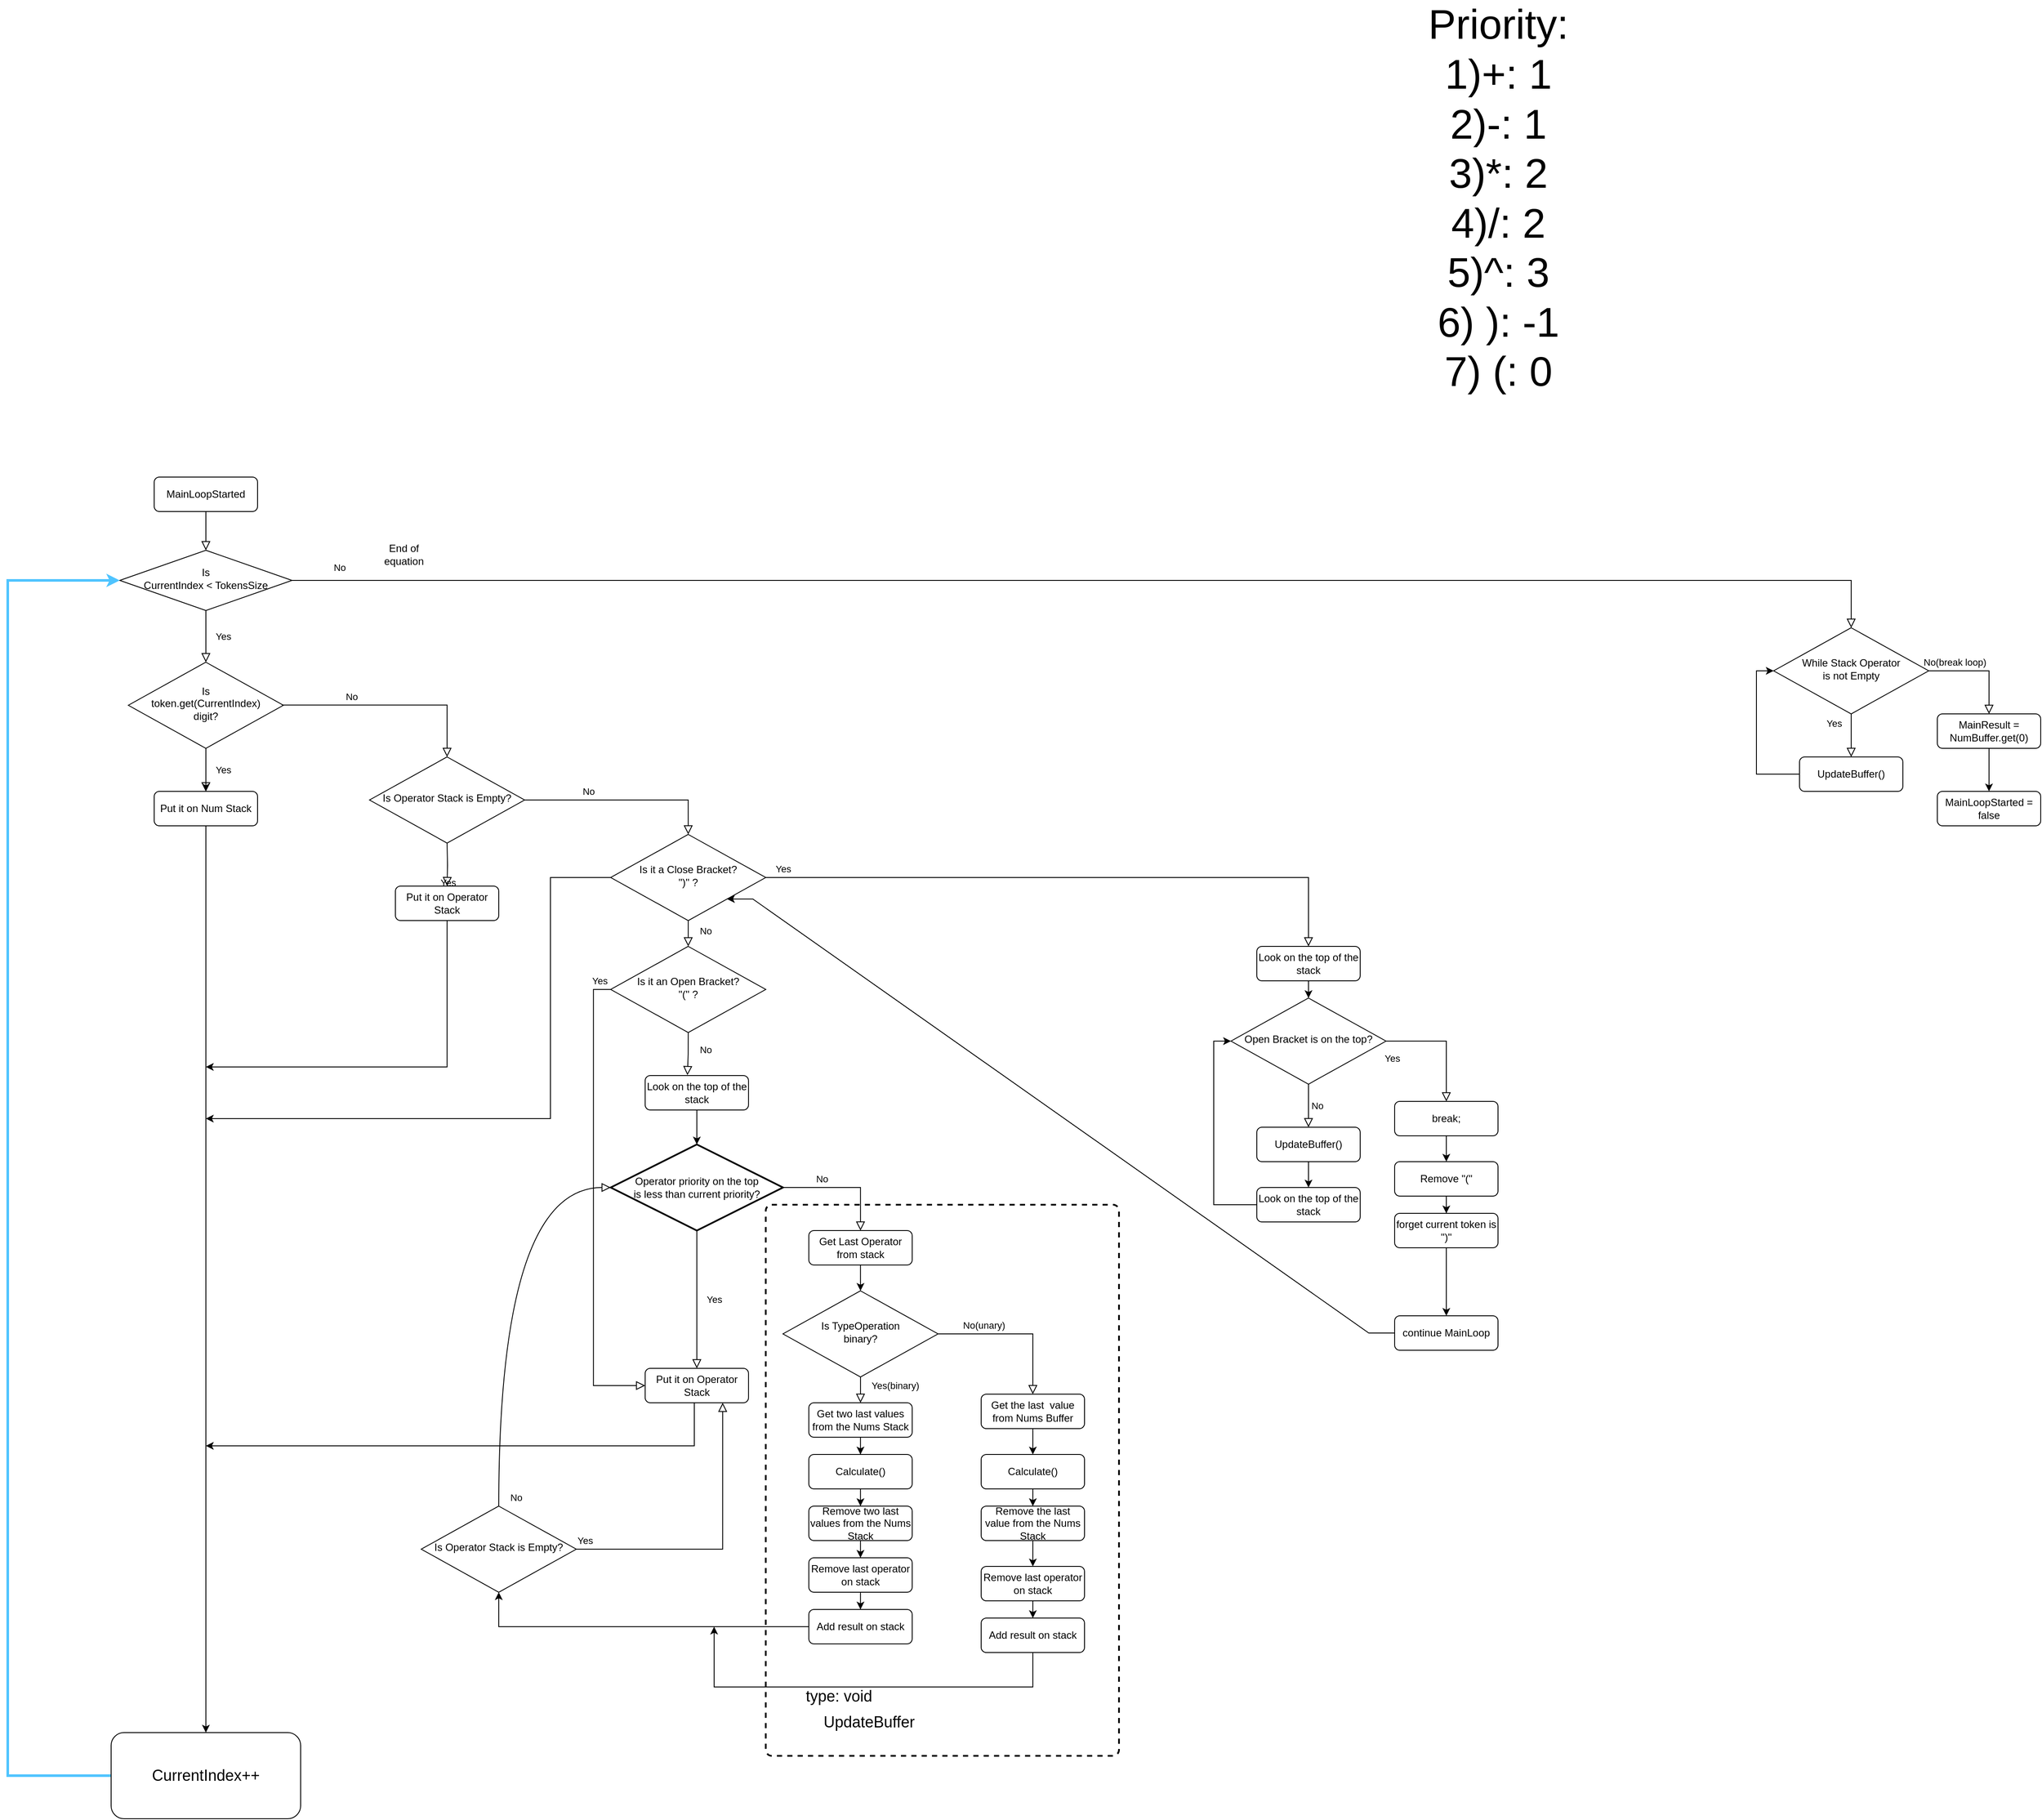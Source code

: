 <mxfile version="19.0.3" type="device"><diagram id="C5RBs43oDa-KdzZeNtuy" name="Page-1"><mxGraphModel dx="2966" dy="3023" grid="1" gridSize="10" guides="1" tooltips="1" connect="1" arrows="1" fold="1" page="1" pageScale="1" pageWidth="827" pageHeight="1169" math="0" shadow="0"><root><mxCell id="WIyWlLk6GJQsqaUBKTNV-0"/><mxCell id="WIyWlLk6GJQsqaUBKTNV-1" parent="WIyWlLk6GJQsqaUBKTNV-0"/><mxCell id="gRqXXq_E4HL1e1uZxX0J-75" value="" style="rounded=1;whiteSpace=wrap;html=1;absoluteArcSize=1;arcSize=14;strokeWidth=2;dashed=1;fontSize=18;fillColor=none;" parent="WIyWlLk6GJQsqaUBKTNV-1" vertex="1"><mxGeometry x="969.94" y="1040" width="410.06" height="640" as="geometry"/></mxCell><mxCell id="WIyWlLk6GJQsqaUBKTNV-2" value="" style="rounded=0;html=1;jettySize=auto;orthogonalLoop=1;fontSize=11;endArrow=block;endFill=0;endSize=8;strokeWidth=1;shadow=0;labelBackgroundColor=none;edgeStyle=orthogonalEdgeStyle;exitX=0.5;exitY=1;exitDx=0;exitDy=0;" parent="WIyWlLk6GJQsqaUBKTNV-1" source="WIyWlLk6GJQsqaUBKTNV-3" target="WIyWlLk6GJQsqaUBKTNV-6" edge="1"><mxGeometry relative="1" as="geometry"/></mxCell><mxCell id="WIyWlLk6GJQsqaUBKTNV-3" value="MainLoopStarted" style="rounded=1;whiteSpace=wrap;html=1;fontSize=12;glass=0;strokeWidth=1;shadow=0;" parent="WIyWlLk6GJQsqaUBKTNV-1" vertex="1"><mxGeometry x="260" y="195" width="120" height="40" as="geometry"/></mxCell><mxCell id="WIyWlLk6GJQsqaUBKTNV-4" value="Yes" style="rounded=0;html=1;jettySize=auto;orthogonalLoop=1;fontSize=11;endArrow=block;endFill=0;endSize=8;strokeWidth=1;shadow=0;labelBackgroundColor=none;edgeStyle=orthogonalEdgeStyle;exitX=0.5;exitY=1;exitDx=0;exitDy=0;" parent="WIyWlLk6GJQsqaUBKTNV-1" source="WIyWlLk6GJQsqaUBKTNV-6" target="WIyWlLk6GJQsqaUBKTNV-10" edge="1"><mxGeometry y="20" relative="1" as="geometry"><mxPoint as="offset"/></mxGeometry></mxCell><mxCell id="WIyWlLk6GJQsqaUBKTNV-6" value="Is&lt;br&gt;&amp;nbsp;CurrentIndex &amp;lt; TokensSize&amp;nbsp;" style="rhombus;whiteSpace=wrap;html=1;shadow=0;fontFamily=Helvetica;fontSize=12;align=center;strokeWidth=1;spacing=6;spacingTop=-4;" parent="WIyWlLk6GJQsqaUBKTNV-1" vertex="1"><mxGeometry x="220" y="280" width="200" height="70" as="geometry"/></mxCell><mxCell id="gRqXXq_E4HL1e1uZxX0J-11" value="" style="edgeStyle=orthogonalEdgeStyle;rounded=0;orthogonalLoop=1;jettySize=auto;html=1;" parent="WIyWlLk6GJQsqaUBKTNV-1" source="WIyWlLk6GJQsqaUBKTNV-10" target="gRqXXq_E4HL1e1uZxX0J-1" edge="1"><mxGeometry relative="1" as="geometry"/></mxCell><mxCell id="WIyWlLk6GJQsqaUBKTNV-10" value="Is&lt;br&gt;token.get(CurrentIndex)&lt;br&gt;digit?" style="rhombus;whiteSpace=wrap;html=1;shadow=0;fontFamily=Helvetica;fontSize=12;align=center;strokeWidth=1;spacing=6;spacingTop=-4;" parent="WIyWlLk6GJQsqaUBKTNV-1" vertex="1"><mxGeometry x="230" y="410" width="180" height="100" as="geometry"/></mxCell><mxCell id="gRqXXq_E4HL1e1uZxX0J-20" style="edgeStyle=orthogonalEdgeStyle;rounded=0;orthogonalLoop=1;jettySize=auto;html=1;entryX=0.5;entryY=0;entryDx=0;entryDy=0;fontSize=18;" parent="WIyWlLk6GJQsqaUBKTNV-1" source="gRqXXq_E4HL1e1uZxX0J-1" target="gRqXXq_E4HL1e1uZxX0J-19" edge="1"><mxGeometry relative="1" as="geometry"/></mxCell><mxCell id="gRqXXq_E4HL1e1uZxX0J-1" value="Put it on Num Stack" style="rounded=1;whiteSpace=wrap;html=1;fontSize=12;glass=0;strokeWidth=1;shadow=0;" parent="WIyWlLk6GJQsqaUBKTNV-1" vertex="1"><mxGeometry x="260" y="560" width="120" height="40" as="geometry"/></mxCell><mxCell id="gRqXXq_E4HL1e1uZxX0J-4" value="Yes" style="rounded=0;html=1;jettySize=auto;orthogonalLoop=1;fontSize=11;endArrow=block;endFill=0;endSize=8;strokeWidth=1;shadow=0;labelBackgroundColor=none;edgeStyle=orthogonalEdgeStyle;entryX=0.5;entryY=0;entryDx=0;entryDy=0;exitX=0.5;exitY=1;exitDx=0;exitDy=0;" parent="WIyWlLk6GJQsqaUBKTNV-1" source="WIyWlLk6GJQsqaUBKTNV-10" target="gRqXXq_E4HL1e1uZxX0J-1" edge="1"><mxGeometry y="20" relative="1" as="geometry"><mxPoint as="offset"/><mxPoint x="320" y="510" as="sourcePoint"/><mxPoint x="320" y="570" as="targetPoint"/><Array as="points"/></mxGeometry></mxCell><mxCell id="gRqXXq_E4HL1e1uZxX0J-6" value="No" style="rounded=0;html=1;jettySize=auto;orthogonalLoop=1;fontSize=11;endArrow=block;endFill=0;endSize=8;strokeWidth=1;shadow=0;labelBackgroundColor=none;edgeStyle=orthogonalEdgeStyle;entryX=0.5;entryY=0;entryDx=0;entryDy=0;exitX=0.99;exitY=0.498;exitDx=0;exitDy=0;exitPerimeter=0;" parent="WIyWlLk6GJQsqaUBKTNV-1" source="WIyWlLk6GJQsqaUBKTNV-10" target="gRqXXq_E4HL1e1uZxX0J-7" edge="1"><mxGeometry x="-0.36" y="10" relative="1" as="geometry"><mxPoint as="offset"/><mxPoint x="420" y="460" as="sourcePoint"/><mxPoint x="600" y="510" as="targetPoint"/><Array as="points"><mxPoint x="600" y="460"/></Array></mxGeometry></mxCell><mxCell id="gRqXXq_E4HL1e1uZxX0J-7" value="Is Operator Stack is Empty?" style="rhombus;whiteSpace=wrap;html=1;shadow=0;fontFamily=Helvetica;fontSize=12;align=center;strokeWidth=1;spacing=6;spacingTop=-4;" parent="WIyWlLk6GJQsqaUBKTNV-1" vertex="1"><mxGeometry x="510" y="520" width="180" height="100" as="geometry"/></mxCell><mxCell id="gRqXXq_E4HL1e1uZxX0J-21" style="edgeStyle=orthogonalEdgeStyle;rounded=0;orthogonalLoop=1;jettySize=auto;html=1;fontSize=18;" parent="WIyWlLk6GJQsqaUBKTNV-1" source="gRqXXq_E4HL1e1uZxX0J-8" edge="1"><mxGeometry relative="1" as="geometry"><mxPoint x="320" y="880" as="targetPoint"/><Array as="points"><mxPoint x="600" y="880"/><mxPoint x="320" y="880"/></Array></mxGeometry></mxCell><mxCell id="gRqXXq_E4HL1e1uZxX0J-8" value="Put it on Operator Stack" style="rounded=1;whiteSpace=wrap;html=1;fontSize=12;glass=0;strokeWidth=1;shadow=0;" parent="WIyWlLk6GJQsqaUBKTNV-1" vertex="1"><mxGeometry x="540" y="670" width="120" height="40" as="geometry"/></mxCell><mxCell id="gRqXXq_E4HL1e1uZxX0J-9" value="Yes" style="rounded=0;html=1;jettySize=auto;orthogonalLoop=1;fontSize=11;endArrow=block;endFill=0;endSize=8;strokeWidth=1;shadow=0;labelBackgroundColor=none;edgeStyle=orthogonalEdgeStyle;entryX=0.5;entryY=0;entryDx=0;entryDy=0;" parent="WIyWlLk6GJQsqaUBKTNV-1" target="gRqXXq_E4HL1e1uZxX0J-8" edge="1"><mxGeometry y="20" relative="1" as="geometry"><mxPoint as="offset"/><mxPoint x="600" y="620" as="sourcePoint"/><mxPoint x="600" y="680" as="targetPoint"/><Array as="points"/></mxGeometry></mxCell><mxCell id="gRqXXq_E4HL1e1uZxX0J-10" value="No" style="rounded=0;html=1;jettySize=auto;orthogonalLoop=1;fontSize=11;endArrow=block;endFill=0;endSize=8;strokeWidth=1;shadow=0;labelBackgroundColor=none;edgeStyle=orthogonalEdgeStyle;entryX=0.5;entryY=0;entryDx=0;entryDy=0;" parent="WIyWlLk6GJQsqaUBKTNV-1" source="gRqXXq_E4HL1e1uZxX0J-7" target="gRqXXq_E4HL1e1uZxX0J-47" edge="1"><mxGeometry x="-0.36" y="10" relative="1" as="geometry"><mxPoint as="offset"/><mxPoint x="690" y="570" as="sourcePoint"/><mxPoint x="880" y="610" as="targetPoint"/><Array as="points"><mxPoint x="880" y="570"/></Array></mxGeometry></mxCell><mxCell id="gRqXXq_E4HL1e1uZxX0J-16" value="" style="edgeStyle=orthogonalEdgeStyle;rounded=0;orthogonalLoop=1;jettySize=auto;html=1;" parent="WIyWlLk6GJQsqaUBKTNV-1" source="gRqXXq_E4HL1e1uZxX0J-12" target="gRqXXq_E4HL1e1uZxX0J-13" edge="1"><mxGeometry relative="1" as="geometry"/></mxCell><mxCell id="gRqXXq_E4HL1e1uZxX0J-12" value="Look on the top of the stack" style="rounded=1;whiteSpace=wrap;html=1;fontSize=12;glass=0;strokeWidth=1;shadow=0;" parent="WIyWlLk6GJQsqaUBKTNV-1" vertex="1"><mxGeometry x="829.94" y="890" width="120" height="40" as="geometry"/></mxCell><mxCell id="gRqXXq_E4HL1e1uZxX0J-13" value="Operator priority on the top&lt;br&gt;is less than current priority?" style="strokeWidth=2;html=1;shape=mxgraph.flowchart.decision;whiteSpace=wrap;" parent="WIyWlLk6GJQsqaUBKTNV-1" vertex="1"><mxGeometry x="789.94" y="970" width="200" height="100" as="geometry"/></mxCell><mxCell id="gRqXXq_E4HL1e1uZxX0J-17" value="Yes" style="rounded=0;html=1;jettySize=auto;orthogonalLoop=1;fontSize=11;endArrow=block;endFill=0;endSize=8;strokeWidth=1;shadow=0;labelBackgroundColor=none;edgeStyle=orthogonalEdgeStyle;entryX=0.5;entryY=0;entryDx=0;entryDy=0;exitX=0.5;exitY=1;exitDx=0;exitDy=0;exitPerimeter=0;" parent="WIyWlLk6GJQsqaUBKTNV-1" source="gRqXXq_E4HL1e1uZxX0J-13" target="gRqXXq_E4HL1e1uZxX0J-18" edge="1"><mxGeometry y="20" relative="1" as="geometry"><mxPoint as="offset"/><mxPoint x="889.75" y="980" as="sourcePoint"/><mxPoint x="889.75" y="1030" as="targetPoint"/><Array as="points"/></mxGeometry></mxCell><mxCell id="gRqXXq_E4HL1e1uZxX0J-22" style="edgeStyle=orthogonalEdgeStyle;rounded=0;orthogonalLoop=1;jettySize=auto;html=1;fontSize=18;" parent="WIyWlLk6GJQsqaUBKTNV-1" source="gRqXXq_E4HL1e1uZxX0J-18" edge="1"><mxGeometry relative="1" as="geometry"><mxPoint x="320" y="1320" as="targetPoint"/><Array as="points"><mxPoint x="887" y="1320"/><mxPoint x="320" y="1320"/></Array></mxGeometry></mxCell><mxCell id="gRqXXq_E4HL1e1uZxX0J-18" value="Put it on Operator Stack" style="rounded=1;whiteSpace=wrap;html=1;fontSize=12;glass=0;strokeWidth=1;shadow=0;" parent="WIyWlLk6GJQsqaUBKTNV-1" vertex="1"><mxGeometry x="829.94" y="1230" width="120" height="40" as="geometry"/></mxCell><mxCell id="Vpu8ZST8kT80XffZEOJn-14" style="edgeStyle=orthogonalEdgeStyle;rounded=0;orthogonalLoop=1;jettySize=auto;html=1;entryX=0;entryY=0.5;entryDx=0;entryDy=0;strokeColor=#4FC4FF;strokeWidth=3;" edge="1" parent="WIyWlLk6GJQsqaUBKTNV-1" source="gRqXXq_E4HL1e1uZxX0J-19" target="WIyWlLk6GJQsqaUBKTNV-6"><mxGeometry relative="1" as="geometry"><Array as="points"><mxPoint x="90" y="1703"/><mxPoint x="90" y="315"/></Array></mxGeometry></mxCell><mxCell id="gRqXXq_E4HL1e1uZxX0J-19" value="&lt;span style=&quot;font-size: 18px;&quot;&gt;CurrentIndex++&lt;/span&gt;" style="rounded=1;whiteSpace=wrap;html=1;fontSize=12;glass=0;strokeWidth=1;shadow=0;" parent="WIyWlLk6GJQsqaUBKTNV-1" vertex="1"><mxGeometry x="210" y="1653" width="220" height="100" as="geometry"/></mxCell><mxCell id="gRqXXq_E4HL1e1uZxX0J-23" value="Is it an Open Bracket?&lt;br&gt;&quot;(&quot; ?" style="rhombus;whiteSpace=wrap;html=1;shadow=0;fontFamily=Helvetica;fontSize=12;align=center;strokeWidth=1;spacing=6;spacingTop=-4;" parent="WIyWlLk6GJQsqaUBKTNV-1" vertex="1"><mxGeometry x="789.94" y="740" width="180" height="100" as="geometry"/></mxCell><mxCell id="gRqXXq_E4HL1e1uZxX0J-25" value="Yes" style="rounded=0;html=1;jettySize=auto;orthogonalLoop=1;fontSize=11;endArrow=block;endFill=0;endSize=8;strokeWidth=1;shadow=0;labelBackgroundColor=none;edgeStyle=orthogonalEdgeStyle;exitX=0;exitY=0.5;exitDx=0;exitDy=0;entryX=0;entryY=0.5;entryDx=0;entryDy=0;" parent="WIyWlLk6GJQsqaUBKTNV-1" source="gRqXXq_E4HL1e1uZxX0J-23" target="gRqXXq_E4HL1e1uZxX0J-18" edge="1"><mxGeometry x="-0.954" y="-10" relative="1" as="geometry"><mxPoint as="offset"/><mxPoint x="609.94" y="760" as="sourcePoint"/><mxPoint x="769.94" y="1150" as="targetPoint"/><Array as="points"/></mxGeometry></mxCell><mxCell id="gRqXXq_E4HL1e1uZxX0J-26" value="No" style="rounded=0;html=1;jettySize=auto;orthogonalLoop=1;fontSize=11;endArrow=block;endFill=0;endSize=8;strokeWidth=1;shadow=0;labelBackgroundColor=none;edgeStyle=orthogonalEdgeStyle;exitX=0.5;exitY=1;exitDx=0;exitDy=0;entryX=0.409;entryY=-0.012;entryDx=0;entryDy=0;entryPerimeter=0;" parent="WIyWlLk6GJQsqaUBKTNV-1" source="gRqXXq_E4HL1e1uZxX0J-23" target="gRqXXq_E4HL1e1uZxX0J-12" edge="1"><mxGeometry x="-0.205" y="20" relative="1" as="geometry"><mxPoint as="offset"/><mxPoint x="889.94" y="860" as="sourcePoint"/><mxPoint x="879.94" y="880" as="targetPoint"/><Array as="points"/></mxGeometry></mxCell><mxCell id="gRqXXq_E4HL1e1uZxX0J-27" value="No" style="rounded=0;html=1;jettySize=auto;orthogonalLoop=1;fontSize=11;endArrow=block;endFill=0;endSize=8;strokeWidth=1;shadow=0;labelBackgroundColor=none;edgeStyle=orthogonalEdgeStyle;entryX=0.5;entryY=0;entryDx=0;entryDy=0;" parent="WIyWlLk6GJQsqaUBKTNV-1" target="gRqXXq_E4HL1e1uZxX0J-28" edge="1"><mxGeometry x="-0.36" y="10" relative="1" as="geometry"><mxPoint as="offset"/><mxPoint x="989.94" y="1020.0" as="sourcePoint"/><mxPoint x="1079.94" y="1060" as="targetPoint"/><Array as="points"><mxPoint x="1079.94" y="1020"/></Array></mxGeometry></mxCell><mxCell id="gRqXXq_E4HL1e1uZxX0J-30" value="" style="edgeStyle=orthogonalEdgeStyle;rounded=0;orthogonalLoop=1;jettySize=auto;html=1;fontSize=18;entryX=0.5;entryY=0;entryDx=0;entryDy=0;" parent="WIyWlLk6GJQsqaUBKTNV-1" source="gRqXXq_E4HL1e1uZxX0J-28" target="gRqXXq_E4HL1e1uZxX0J-31" edge="1"><mxGeometry relative="1" as="geometry"><mxPoint x="1079.974" y="1140" as="targetPoint"/></mxGeometry></mxCell><mxCell id="gRqXXq_E4HL1e1uZxX0J-28" value="Get Last Operator from stack" style="rounded=1;whiteSpace=wrap;html=1;fontSize=12;glass=0;strokeWidth=1;shadow=0;" parent="WIyWlLk6GJQsqaUBKTNV-1" vertex="1"><mxGeometry x="1019.94" y="1070" width="120" height="40" as="geometry"/></mxCell><mxCell id="gRqXXq_E4HL1e1uZxX0J-31" value="Is TypeOperation&lt;br&gt;binary?" style="rhombus;whiteSpace=wrap;html=1;shadow=0;fontFamily=Helvetica;fontSize=12;align=center;strokeWidth=1;spacing=6;spacingTop=-4;" parent="WIyWlLk6GJQsqaUBKTNV-1" vertex="1"><mxGeometry x="989.94" y="1140" width="180" height="100" as="geometry"/></mxCell><mxCell id="gRqXXq_E4HL1e1uZxX0J-32" value="Yes(binary)" style="rounded=0;html=1;jettySize=auto;orthogonalLoop=1;fontSize=11;endArrow=block;endFill=0;endSize=8;strokeWidth=1;shadow=0;labelBackgroundColor=none;edgeStyle=orthogonalEdgeStyle;exitX=0.5;exitY=1;exitDx=0;exitDy=0;entryX=0.5;entryY=0;entryDx=0;entryDy=0;" parent="WIyWlLk6GJQsqaUBKTNV-1" source="gRqXXq_E4HL1e1uZxX0J-31" target="gRqXXq_E4HL1e1uZxX0J-33" edge="1"><mxGeometry x="-0.333" y="40" relative="1" as="geometry"><mxPoint as="offset"/><mxPoint x="1079.94" y="1240" as="sourcePoint"/><mxPoint x="1079.94" y="1270" as="targetPoint"/><Array as="points"/></mxGeometry></mxCell><mxCell id="gRqXXq_E4HL1e1uZxX0J-35" value="" style="edgeStyle=orthogonalEdgeStyle;rounded=0;orthogonalLoop=1;jettySize=auto;html=1;fontSize=18;" parent="WIyWlLk6GJQsqaUBKTNV-1" source="gRqXXq_E4HL1e1uZxX0J-33" target="gRqXXq_E4HL1e1uZxX0J-34" edge="1"><mxGeometry relative="1" as="geometry"/></mxCell><mxCell id="gRqXXq_E4HL1e1uZxX0J-33" value="Get two last values&lt;br&gt;from the Nums Stack" style="rounded=1;whiteSpace=wrap;html=1;fontSize=12;glass=0;strokeWidth=1;shadow=0;" parent="WIyWlLk6GJQsqaUBKTNV-1" vertex="1"><mxGeometry x="1019.94" y="1270" width="120" height="40" as="geometry"/></mxCell><mxCell id="gRqXXq_E4HL1e1uZxX0J-37" value="" style="edgeStyle=orthogonalEdgeStyle;rounded=0;orthogonalLoop=1;jettySize=auto;html=1;fontSize=18;" parent="WIyWlLk6GJQsqaUBKTNV-1" source="gRqXXq_E4HL1e1uZxX0J-34" target="gRqXXq_E4HL1e1uZxX0J-36" edge="1"><mxGeometry relative="1" as="geometry"/></mxCell><mxCell id="gRqXXq_E4HL1e1uZxX0J-34" value="Calculate()" style="rounded=1;whiteSpace=wrap;html=1;fontSize=12;glass=0;strokeWidth=1;shadow=0;" parent="WIyWlLk6GJQsqaUBKTNV-1" vertex="1"><mxGeometry x="1019.94" y="1330" width="120" height="40" as="geometry"/></mxCell><mxCell id="gRqXXq_E4HL1e1uZxX0J-39" value="" style="edgeStyle=orthogonalEdgeStyle;rounded=0;orthogonalLoop=1;jettySize=auto;html=1;fontSize=18;" parent="WIyWlLk6GJQsqaUBKTNV-1" source="gRqXXq_E4HL1e1uZxX0J-36" target="gRqXXq_E4HL1e1uZxX0J-38" edge="1"><mxGeometry relative="1" as="geometry"/></mxCell><mxCell id="gRqXXq_E4HL1e1uZxX0J-36" value="Remove two last values from the Nums Stack" style="rounded=1;whiteSpace=wrap;html=1;fontSize=12;glass=0;strokeWidth=1;shadow=0;" parent="WIyWlLk6GJQsqaUBKTNV-1" vertex="1"><mxGeometry x="1019.94" y="1390" width="120" height="40" as="geometry"/></mxCell><mxCell id="gRqXXq_E4HL1e1uZxX0J-41" value="" style="edgeStyle=orthogonalEdgeStyle;rounded=0;orthogonalLoop=1;jettySize=auto;html=1;fontSize=18;" parent="WIyWlLk6GJQsqaUBKTNV-1" source="gRqXXq_E4HL1e1uZxX0J-38" target="gRqXXq_E4HL1e1uZxX0J-40" edge="1"><mxGeometry relative="1" as="geometry"/></mxCell><mxCell id="gRqXXq_E4HL1e1uZxX0J-38" value="Remove last operator on stack" style="rounded=1;whiteSpace=wrap;html=1;fontSize=12;glass=0;strokeWidth=1;shadow=0;" parent="WIyWlLk6GJQsqaUBKTNV-1" vertex="1"><mxGeometry x="1019.94" y="1450" width="120" height="40" as="geometry"/></mxCell><mxCell id="Vpu8ZST8kT80XffZEOJn-3" style="edgeStyle=orthogonalEdgeStyle;rounded=0;orthogonalLoop=1;jettySize=auto;html=1;entryX=0.5;entryY=1;entryDx=0;entryDy=0;" edge="1" parent="WIyWlLk6GJQsqaUBKTNV-1" source="gRqXXq_E4HL1e1uZxX0J-40" target="Vpu8ZST8kT80XffZEOJn-0"><mxGeometry relative="1" as="geometry"/></mxCell><mxCell id="gRqXXq_E4HL1e1uZxX0J-40" value="Add result on stack" style="rounded=1;whiteSpace=wrap;html=1;fontSize=12;glass=0;strokeWidth=1;shadow=0;" parent="WIyWlLk6GJQsqaUBKTNV-1" vertex="1"><mxGeometry x="1019.94" y="1510" width="120" height="40" as="geometry"/></mxCell><mxCell id="gRqXXq_E4HL1e1uZxX0J-46" value="&lt;font style=&quot;font-size: 48px;&quot;&gt;Priority:&lt;br&gt;1)+: 1&lt;br&gt;2)-: 1&lt;br&gt;3)*: 2&lt;br&gt;4)/: 2&lt;br&gt;5)^: 3&lt;br&gt;6) ): -1&lt;br&gt;7) (: 0&lt;br&gt;&lt;br&gt;&lt;/font&gt;" style="text;html=1;align=center;verticalAlign=middle;resizable=0;points=[];autosize=1;strokeColor=none;fillColor=none;fontSize=18;rotation=0;" parent="WIyWlLk6GJQsqaUBKTNV-1" vertex="1"><mxGeometry x="1730" y="-250" width="180" height="300" as="geometry"/></mxCell><mxCell id="gRqXXq_E4HL1e1uZxX0J-73" style="edgeStyle=orthogonalEdgeStyle;rounded=0;orthogonalLoop=1;jettySize=auto;html=1;exitX=0;exitY=0.5;exitDx=0;exitDy=0;fontSize=18;elbow=vertical;" parent="WIyWlLk6GJQsqaUBKTNV-1" source="gRqXXq_E4HL1e1uZxX0J-47" edge="1"><mxGeometry relative="1" as="geometry"><mxPoint x="320" y="940" as="targetPoint"/><Array as="points"><mxPoint x="720" y="660"/><mxPoint x="720" y="940"/><mxPoint x="320" y="940"/></Array></mxGeometry></mxCell><mxCell id="gRqXXq_E4HL1e1uZxX0J-47" value="Is it a Close Bracket?&lt;br&gt;&quot;)&quot; ?" style="rhombus;whiteSpace=wrap;html=1;shadow=0;fontFamily=Helvetica;fontSize=12;align=center;strokeWidth=1;spacing=6;spacingTop=-4;" parent="WIyWlLk6GJQsqaUBKTNV-1" vertex="1"><mxGeometry x="789.94" y="610" width="180" height="100" as="geometry"/></mxCell><mxCell id="gRqXXq_E4HL1e1uZxX0J-49" value="No" style="rounded=0;html=1;jettySize=auto;orthogonalLoop=1;fontSize=11;endArrow=block;endFill=0;endSize=8;strokeWidth=1;shadow=0;labelBackgroundColor=none;edgeStyle=orthogonalEdgeStyle;exitX=0.5;exitY=1;exitDx=0;exitDy=0;entryX=0.5;entryY=0;entryDx=0;entryDy=0;" parent="WIyWlLk6GJQsqaUBKTNV-1" source="gRqXXq_E4HL1e1uZxX0J-47" target="gRqXXq_E4HL1e1uZxX0J-23" edge="1"><mxGeometry x="-0.205" y="20" relative="1" as="geometry"><mxPoint as="offset"/><mxPoint x="889.94" y="850" as="sourcePoint"/><mxPoint x="880" y="737.333" as="targetPoint"/><Array as="points"/></mxGeometry></mxCell><mxCell id="gRqXXq_E4HL1e1uZxX0J-50" value="Yes" style="rounded=0;html=1;jettySize=auto;orthogonalLoop=1;fontSize=11;endArrow=block;endFill=0;endSize=8;strokeWidth=1;shadow=0;labelBackgroundColor=none;edgeStyle=orthogonalEdgeStyle;exitX=1;exitY=0.5;exitDx=0;exitDy=0;entryX=0.5;entryY=0;entryDx=0;entryDy=0;" parent="WIyWlLk6GJQsqaUBKTNV-1" source="gRqXXq_E4HL1e1uZxX0J-47" target="gRqXXq_E4HL1e1uZxX0J-52" edge="1"><mxGeometry x="-0.943" y="10" relative="1" as="geometry"><mxPoint as="offset"/><mxPoint x="990" y="660" as="sourcePoint"/><mxPoint x="1600" y="730" as="targetPoint"/><Array as="points"><mxPoint x="1600" y="660"/></Array></mxGeometry></mxCell><mxCell id="gRqXXq_E4HL1e1uZxX0J-51" value="Open Bracket is on the top?" style="rhombus;whiteSpace=wrap;html=1;shadow=0;fontFamily=Helvetica;fontSize=12;align=center;strokeWidth=1;spacing=6;spacingTop=-4;" parent="WIyWlLk6GJQsqaUBKTNV-1" vertex="1"><mxGeometry x="1510" y="800" width="180" height="100" as="geometry"/></mxCell><mxCell id="gRqXXq_E4HL1e1uZxX0J-53" value="" style="edgeStyle=orthogonalEdgeStyle;curved=1;rounded=0;orthogonalLoop=1;jettySize=auto;html=1;fontSize=48;elbow=vertical;" parent="WIyWlLk6GJQsqaUBKTNV-1" source="gRqXXq_E4HL1e1uZxX0J-52" target="gRqXXq_E4HL1e1uZxX0J-51" edge="1"><mxGeometry relative="1" as="geometry"/></mxCell><mxCell id="gRqXXq_E4HL1e1uZxX0J-52" value="Look on the top of the stack" style="rounded=1;whiteSpace=wrap;html=1;fontSize=12;glass=0;strokeWidth=1;shadow=0;" parent="WIyWlLk6GJQsqaUBKTNV-1" vertex="1"><mxGeometry x="1540" y="740" width="120" height="40" as="geometry"/></mxCell><mxCell id="gRqXXq_E4HL1e1uZxX0J-54" value="No" style="rounded=0;html=1;jettySize=auto;orthogonalLoop=1;fontSize=11;endArrow=block;endFill=0;endSize=8;strokeWidth=1;shadow=0;labelBackgroundColor=none;edgeStyle=orthogonalEdgeStyle;exitX=0.5;exitY=1;exitDx=0;exitDy=0;entryX=0.5;entryY=0;entryDx=0;entryDy=0;" parent="WIyWlLk6GJQsqaUBKTNV-1" source="gRqXXq_E4HL1e1uZxX0J-51" target="gRqXXq_E4HL1e1uZxX0J-58" edge="1"><mxGeometry x="-0.002" y="-10" relative="1" as="geometry"><mxPoint x="20" as="offset"/><mxPoint x="1599.9" y="910" as="sourcePoint"/><mxPoint x="1599.9" y="940" as="targetPoint"/><Array as="points"/></mxGeometry></mxCell><mxCell id="gRqXXq_E4HL1e1uZxX0J-56" value="&lt;span style=&quot;font-size: 18px;&quot;&gt;type: void&lt;/span&gt;" style="text;html=1;strokeColor=none;fillColor=none;align=center;verticalAlign=middle;whiteSpace=wrap;rounded=0;dashed=1;fontSize=48;" parent="WIyWlLk6GJQsqaUBKTNV-1" vertex="1"><mxGeometry x="1000" y="1600" width="110" as="geometry"/></mxCell><mxCell id="gRqXXq_E4HL1e1uZxX0J-57" value="&lt;span style=&quot;font-size: 18px;&quot;&gt;UpdateBuffer&lt;/span&gt;" style="text;html=1;strokeColor=none;fillColor=none;align=center;verticalAlign=middle;whiteSpace=wrap;rounded=0;dashed=1;fontSize=48;" parent="WIyWlLk6GJQsqaUBKTNV-1" vertex="1"><mxGeometry x="1034.94" y="1630" width="110" as="geometry"/></mxCell><mxCell id="gRqXXq_E4HL1e1uZxX0J-60" value="" style="edgeStyle=orthogonalEdgeStyle;curved=1;rounded=0;orthogonalLoop=1;jettySize=auto;html=1;fontSize=18;elbow=vertical;" parent="WIyWlLk6GJQsqaUBKTNV-1" source="gRqXXq_E4HL1e1uZxX0J-58" target="gRqXXq_E4HL1e1uZxX0J-59" edge="1"><mxGeometry relative="1" as="geometry"/></mxCell><mxCell id="gRqXXq_E4HL1e1uZxX0J-58" value="UpdateBuffer()" style="rounded=1;whiteSpace=wrap;html=1;fontSize=12;glass=0;strokeWidth=1;shadow=0;" parent="WIyWlLk6GJQsqaUBKTNV-1" vertex="1"><mxGeometry x="1540" y="950" width="120" height="40" as="geometry"/></mxCell><mxCell id="gRqXXq_E4HL1e1uZxX0J-61" style="rounded=0;orthogonalLoop=1;jettySize=auto;html=1;entryX=0;entryY=0.5;entryDx=0;entryDy=0;fontSize=18;elbow=vertical;edgeStyle=orthogonalEdgeStyle;" parent="WIyWlLk6GJQsqaUBKTNV-1" source="gRqXXq_E4HL1e1uZxX0J-59" target="gRqXXq_E4HL1e1uZxX0J-51" edge="1"><mxGeometry relative="1" as="geometry"><Array as="points"><mxPoint x="1490" y="1040"/><mxPoint x="1490" y="850"/></Array></mxGeometry></mxCell><mxCell id="gRqXXq_E4HL1e1uZxX0J-59" value="Look on the top of the stack" style="rounded=1;whiteSpace=wrap;html=1;fontSize=12;glass=0;strokeWidth=1;shadow=0;" parent="WIyWlLk6GJQsqaUBKTNV-1" vertex="1"><mxGeometry x="1540" y="1020" width="120" height="40" as="geometry"/></mxCell><mxCell id="gRqXXq_E4HL1e1uZxX0J-62" value="Yes" style="rounded=0;html=1;jettySize=auto;orthogonalLoop=1;fontSize=11;endArrow=block;endFill=0;endSize=8;strokeWidth=1;shadow=0;labelBackgroundColor=none;edgeStyle=orthogonalEdgeStyle;exitX=1;exitY=0.5;exitDx=0;exitDy=0;entryX=0.5;entryY=0;entryDx=0;entryDy=0;" parent="WIyWlLk6GJQsqaUBKTNV-1" source="gRqXXq_E4HL1e1uZxX0J-51" target="gRqXXq_E4HL1e1uZxX0J-65" edge="1"><mxGeometry x="-0.905" y="-20" relative="1" as="geometry"><mxPoint as="offset"/><mxPoint x="1610" y="910" as="sourcePoint"/><mxPoint x="1850" y="920" as="targetPoint"/><Array as="points"><mxPoint x="1760" y="850"/></Array></mxGeometry></mxCell><mxCell id="gRqXXq_E4HL1e1uZxX0J-68" value="" style="edgeStyle=orthogonalEdgeStyle;rounded=0;orthogonalLoop=1;jettySize=auto;html=1;fontSize=18;elbow=vertical;" parent="WIyWlLk6GJQsqaUBKTNV-1" source="gRqXXq_E4HL1e1uZxX0J-64" target="gRqXXq_E4HL1e1uZxX0J-67" edge="1"><mxGeometry relative="1" as="geometry"/></mxCell><mxCell id="gRqXXq_E4HL1e1uZxX0J-64" value="Remove &quot;(&quot;" style="rounded=1;whiteSpace=wrap;html=1;fontSize=12;glass=0;strokeWidth=1;shadow=0;" parent="WIyWlLk6GJQsqaUBKTNV-1" vertex="1"><mxGeometry x="1700" y="990" width="120" height="40" as="geometry"/></mxCell><mxCell id="gRqXXq_E4HL1e1uZxX0J-66" value="" style="edgeStyle=orthogonalEdgeStyle;rounded=0;orthogonalLoop=1;jettySize=auto;html=1;fontSize=18;elbow=vertical;" parent="WIyWlLk6GJQsqaUBKTNV-1" source="gRqXXq_E4HL1e1uZxX0J-65" target="gRqXXq_E4HL1e1uZxX0J-64" edge="1"><mxGeometry relative="1" as="geometry"/></mxCell><mxCell id="gRqXXq_E4HL1e1uZxX0J-65" value="break;" style="rounded=1;whiteSpace=wrap;html=1;fontSize=12;glass=0;strokeWidth=1;shadow=0;" parent="WIyWlLk6GJQsqaUBKTNV-1" vertex="1"><mxGeometry x="1700" y="920" width="120" height="40" as="geometry"/></mxCell><mxCell id="gRqXXq_E4HL1e1uZxX0J-70" value="" style="edgeStyle=orthogonalEdgeStyle;rounded=0;orthogonalLoop=1;jettySize=auto;html=1;fontSize=18;elbow=vertical;" parent="WIyWlLk6GJQsqaUBKTNV-1" source="gRqXXq_E4HL1e1uZxX0J-67" target="gRqXXq_E4HL1e1uZxX0J-69" edge="1"><mxGeometry relative="1" as="geometry"/></mxCell><mxCell id="gRqXXq_E4HL1e1uZxX0J-67" value="forget current token is &quot;)&quot;" style="rounded=1;whiteSpace=wrap;html=1;fontSize=12;glass=0;strokeWidth=1;shadow=0;" parent="WIyWlLk6GJQsqaUBKTNV-1" vertex="1"><mxGeometry x="1700" y="1050" width="120" height="40" as="geometry"/></mxCell><mxCell id="gRqXXq_E4HL1e1uZxX0J-72" style="edgeStyle=entityRelationEdgeStyle;rounded=0;orthogonalLoop=1;jettySize=auto;html=1;entryX=1;entryY=1;entryDx=0;entryDy=0;fontSize=18;elbow=vertical;exitX=0;exitY=0.5;exitDx=0;exitDy=0;" parent="WIyWlLk6GJQsqaUBKTNV-1" source="gRqXXq_E4HL1e1uZxX0J-69" target="gRqXXq_E4HL1e1uZxX0J-47" edge="1"><mxGeometry relative="1" as="geometry"><mxPoint x="1770" y="1140" as="sourcePoint"/></mxGeometry></mxCell><mxCell id="gRqXXq_E4HL1e1uZxX0J-69" value="continue MainLoop" style="rounded=1;whiteSpace=wrap;html=1;fontSize=12;glass=0;strokeWidth=1;shadow=0;" parent="WIyWlLk6GJQsqaUBKTNV-1" vertex="1"><mxGeometry x="1700" y="1169" width="120" height="40" as="geometry"/></mxCell><mxCell id="gRqXXq_E4HL1e1uZxX0J-74" value="No(unary)" style="rounded=0;html=1;jettySize=auto;orthogonalLoop=1;fontSize=11;endArrow=block;endFill=0;endSize=8;strokeWidth=1;shadow=0;labelBackgroundColor=none;edgeStyle=orthogonalEdgeStyle;exitX=1;exitY=0.5;exitDx=0;exitDy=0;entryX=0.5;entryY=0;entryDx=0;entryDy=0;" parent="WIyWlLk6GJQsqaUBKTNV-1" source="gRqXXq_E4HL1e1uZxX0J-31" target="gRqXXq_E4HL1e1uZxX0J-76" edge="1"><mxGeometry x="-0.412" y="10" relative="1" as="geometry"><mxPoint as="offset"/><mxPoint x="1270.0" y="1200.0" as="sourcePoint"/><mxPoint x="1280" y="1250" as="targetPoint"/><Array as="points"><mxPoint x="1280" y="1190"/></Array></mxGeometry></mxCell><mxCell id="gRqXXq_E4HL1e1uZxX0J-78" value="" style="edgeStyle=orthogonalEdgeStyle;rounded=0;orthogonalLoop=1;jettySize=auto;html=1;fontSize=18;elbow=vertical;" parent="WIyWlLk6GJQsqaUBKTNV-1" source="gRqXXq_E4HL1e1uZxX0J-76" target="gRqXXq_E4HL1e1uZxX0J-77" edge="1"><mxGeometry relative="1" as="geometry"/></mxCell><mxCell id="gRqXXq_E4HL1e1uZxX0J-76" value="Get the last&amp;nbsp; value&lt;br&gt;from Nums Buffer" style="rounded=1;whiteSpace=wrap;html=1;fontSize=12;glass=0;strokeWidth=1;shadow=0;" parent="WIyWlLk6GJQsqaUBKTNV-1" vertex="1"><mxGeometry x="1220" y="1260" width="120" height="40" as="geometry"/></mxCell><mxCell id="gRqXXq_E4HL1e1uZxX0J-80" value="" style="edgeStyle=orthogonalEdgeStyle;rounded=0;orthogonalLoop=1;jettySize=auto;html=1;fontSize=18;elbow=vertical;" parent="WIyWlLk6GJQsqaUBKTNV-1" source="gRqXXq_E4HL1e1uZxX0J-77" target="gRqXXq_E4HL1e1uZxX0J-79" edge="1"><mxGeometry relative="1" as="geometry"/></mxCell><mxCell id="gRqXXq_E4HL1e1uZxX0J-77" value="Calculate()" style="rounded=1;whiteSpace=wrap;html=1;fontSize=12;glass=0;strokeWidth=1;shadow=0;" parent="WIyWlLk6GJQsqaUBKTNV-1" vertex="1"><mxGeometry x="1220" y="1330" width="120" height="40" as="geometry"/></mxCell><mxCell id="gRqXXq_E4HL1e1uZxX0J-82" value="" style="edgeStyle=orthogonalEdgeStyle;rounded=0;orthogonalLoop=1;jettySize=auto;html=1;fontSize=18;elbow=vertical;" parent="WIyWlLk6GJQsqaUBKTNV-1" source="gRqXXq_E4HL1e1uZxX0J-79" target="gRqXXq_E4HL1e1uZxX0J-81" edge="1"><mxGeometry relative="1" as="geometry"/></mxCell><mxCell id="gRqXXq_E4HL1e1uZxX0J-79" value="Remove the last value from the Nums Stack" style="rounded=1;whiteSpace=wrap;html=1;fontSize=12;glass=0;strokeWidth=1;shadow=0;" parent="WIyWlLk6GJQsqaUBKTNV-1" vertex="1"><mxGeometry x="1220" y="1390" width="120" height="40" as="geometry"/></mxCell><mxCell id="gRqXXq_E4HL1e1uZxX0J-84" value="" style="edgeStyle=orthogonalEdgeStyle;rounded=0;orthogonalLoop=1;jettySize=auto;html=1;fontSize=18;elbow=vertical;" parent="WIyWlLk6GJQsqaUBKTNV-1" source="gRqXXq_E4HL1e1uZxX0J-81" target="gRqXXq_E4HL1e1uZxX0J-83" edge="1"><mxGeometry relative="1" as="geometry"/></mxCell><mxCell id="gRqXXq_E4HL1e1uZxX0J-81" value="Remove last operator on stack" style="rounded=1;whiteSpace=wrap;html=1;fontSize=12;glass=0;strokeWidth=1;shadow=0;" parent="WIyWlLk6GJQsqaUBKTNV-1" vertex="1"><mxGeometry x="1220" y="1460" width="120" height="40" as="geometry"/></mxCell><mxCell id="Vpu8ZST8kT80XffZEOJn-4" style="edgeStyle=orthogonalEdgeStyle;rounded=0;orthogonalLoop=1;jettySize=auto;html=1;" edge="1" parent="WIyWlLk6GJQsqaUBKTNV-1" source="gRqXXq_E4HL1e1uZxX0J-83"><mxGeometry relative="1" as="geometry"><mxPoint x="910" y="1530" as="targetPoint"/><Array as="points"><mxPoint x="1280" y="1600"/><mxPoint x="910" y="1600"/><mxPoint x="910" y="1530"/></Array></mxGeometry></mxCell><mxCell id="gRqXXq_E4HL1e1uZxX0J-83" value="Add result on stack" style="rounded=1;whiteSpace=wrap;html=1;fontSize=12;glass=0;strokeWidth=1;shadow=0;" parent="WIyWlLk6GJQsqaUBKTNV-1" vertex="1"><mxGeometry x="1220" y="1520" width="120" height="40" as="geometry"/></mxCell><mxCell id="Vpu8ZST8kT80XffZEOJn-0" value="Is Operator Stack is Empty?" style="rhombus;whiteSpace=wrap;html=1;shadow=0;fontFamily=Helvetica;fontSize=12;align=center;strokeWidth=1;spacing=6;spacingTop=-4;" vertex="1" parent="WIyWlLk6GJQsqaUBKTNV-1"><mxGeometry x="570" y="1390" width="180" height="100" as="geometry"/></mxCell><mxCell id="Vpu8ZST8kT80XffZEOJn-9" value="No" style="rounded=0;html=1;jettySize=auto;orthogonalLoop=1;fontSize=11;endArrow=block;endFill=0;endSize=8;strokeWidth=1;shadow=0;labelBackgroundColor=none;edgeStyle=orthogonalEdgeStyle;entryX=0;entryY=0.5;entryDx=0;entryDy=0;exitX=0.5;exitY=0;exitDx=0;exitDy=0;entryPerimeter=0;curved=1;" edge="1" parent="WIyWlLk6GJQsqaUBKTNV-1" source="Vpu8ZST8kT80XffZEOJn-0" target="gRqXXq_E4HL1e1uZxX0J-13"><mxGeometry x="-0.96" y="-20" relative="1" as="geometry"><mxPoint as="offset"/><mxPoint x="899.94" y="1080" as="sourcePoint"/><mxPoint x="899.94" y="1240" as="targetPoint"/><Array as="points"><mxPoint x="660" y="1020"/></Array></mxGeometry></mxCell><mxCell id="Vpu8ZST8kT80XffZEOJn-13" value="Yes" style="rounded=0;html=1;jettySize=auto;orthogonalLoop=1;fontSize=11;endArrow=block;endFill=0;endSize=8;strokeWidth=1;shadow=0;labelBackgroundColor=none;edgeStyle=orthogonalEdgeStyle;exitX=1;exitY=0.5;exitDx=0;exitDy=0;entryX=0.75;entryY=1;entryDx=0;entryDy=0;" edge="1" parent="WIyWlLk6GJQsqaUBKTNV-1" source="Vpu8ZST8kT80XffZEOJn-0" target="gRqXXq_E4HL1e1uZxX0J-18"><mxGeometry x="-0.941" y="10" relative="1" as="geometry"><mxPoint as="offset"/><mxPoint x="1089.94" y="1250" as="sourcePoint"/><mxPoint x="1089.94" y="1280" as="targetPoint"/><Array as="points"/></mxGeometry></mxCell><mxCell id="Vpu8ZST8kT80XffZEOJn-16" value="No" style="rounded=0;html=1;jettySize=auto;orthogonalLoop=1;fontSize=11;endArrow=block;endFill=0;endSize=8;strokeWidth=1;shadow=0;labelBackgroundColor=none;edgeStyle=orthogonalEdgeStyle;exitX=1;exitY=0.5;exitDx=0;exitDy=0;entryX=0.5;entryY=0;entryDx=0;entryDy=0;" edge="1" parent="WIyWlLk6GJQsqaUBKTNV-1" source="WIyWlLk6GJQsqaUBKTNV-6" target="Vpu8ZST8kT80XffZEOJn-20"><mxGeometry x="-0.941" y="15" relative="1" as="geometry"><mxPoint as="offset"/><mxPoint x="330" y="360" as="sourcePoint"/><mxPoint x="2220" y="315" as="targetPoint"/><Array as="points"><mxPoint x="2230" y="315"/></Array></mxGeometry></mxCell><mxCell id="Vpu8ZST8kT80XffZEOJn-18" value="End of equation" style="text;html=1;strokeColor=none;fillColor=none;align=center;verticalAlign=middle;whiteSpace=wrap;rounded=0;" vertex="1" parent="WIyWlLk6GJQsqaUBKTNV-1"><mxGeometry x="520" y="270" width="60" height="30" as="geometry"/></mxCell><mxCell id="Vpu8ZST8kT80XffZEOJn-20" value="While Stack Operator&lt;br&gt;is not Empty" style="rhombus;whiteSpace=wrap;html=1;shadow=0;fontFamily=Helvetica;fontSize=12;align=center;strokeWidth=1;spacing=6;spacingTop=-4;" vertex="1" parent="WIyWlLk6GJQsqaUBKTNV-1"><mxGeometry x="2140" y="370" width="180" height="100" as="geometry"/></mxCell><mxCell id="Vpu8ZST8kT80XffZEOJn-24" style="edgeStyle=orthogonalEdgeStyle;rounded=0;orthogonalLoop=1;jettySize=auto;html=1;entryX=0;entryY=0.5;entryDx=0;entryDy=0;strokeColor=#000000;strokeWidth=1;exitX=0;exitY=0.5;exitDx=0;exitDy=0;" edge="1" parent="WIyWlLk6GJQsqaUBKTNV-1" source="Vpu8ZST8kT80XffZEOJn-21" target="Vpu8ZST8kT80XffZEOJn-20"><mxGeometry relative="1" as="geometry"><mxPoint x="2110" y="530" as="sourcePoint"/></mxGeometry></mxCell><mxCell id="Vpu8ZST8kT80XffZEOJn-21" value="UpdateBuffer()" style="rounded=1;whiteSpace=wrap;html=1;fontSize=12;glass=0;strokeWidth=1;shadow=0;" vertex="1" parent="WIyWlLk6GJQsqaUBKTNV-1"><mxGeometry x="2170" y="520" width="120" height="40" as="geometry"/></mxCell><mxCell id="Vpu8ZST8kT80XffZEOJn-23" value="Yes" style="rounded=0;html=1;jettySize=auto;orthogonalLoop=1;fontSize=11;endArrow=block;endFill=0;endSize=8;strokeWidth=1;shadow=0;labelBackgroundColor=none;edgeStyle=orthogonalEdgeStyle;exitX=0.5;exitY=1;exitDx=0;exitDy=0;entryX=0.5;entryY=0;entryDx=0;entryDy=0;" edge="1" parent="WIyWlLk6GJQsqaUBKTNV-1" source="Vpu8ZST8kT80XffZEOJn-20" target="Vpu8ZST8kT80XffZEOJn-21"><mxGeometry x="-0.602" y="-20" relative="1" as="geometry"><mxPoint y="1" as="offset"/><mxPoint x="1700" y="860.0" as="sourcePoint"/><mxPoint x="2060" y="520" as="targetPoint"/><Array as="points"><mxPoint x="2230" y="500"/><mxPoint x="2230" y="500"/></Array></mxGeometry></mxCell><mxCell id="Vpu8ZST8kT80XffZEOJn-25" value="No(break loop)" style="rounded=0;html=1;jettySize=auto;orthogonalLoop=1;fontSize=11;endArrow=block;endFill=0;endSize=8;strokeWidth=1;shadow=0;labelBackgroundColor=none;edgeStyle=orthogonalEdgeStyle;exitX=1;exitY=0.5;exitDx=0;exitDy=0;entryX=0.5;entryY=0;entryDx=0;entryDy=0;" edge="1" parent="WIyWlLk6GJQsqaUBKTNV-1" source="Vpu8ZST8kT80XffZEOJn-20" target="Vpu8ZST8kT80XffZEOJn-26"><mxGeometry x="-0.5" y="10" relative="1" as="geometry"><mxPoint as="offset"/><mxPoint x="2240" y="480" as="sourcePoint"/><mxPoint x="2390" y="460" as="targetPoint"/><Array as="points"><mxPoint x="2390" y="420"/></Array></mxGeometry></mxCell><mxCell id="Vpu8ZST8kT80XffZEOJn-28" value="" style="edgeStyle=orthogonalEdgeStyle;rounded=0;orthogonalLoop=1;jettySize=auto;html=1;strokeColor=#000000;strokeWidth=1;" edge="1" parent="WIyWlLk6GJQsqaUBKTNV-1" source="Vpu8ZST8kT80XffZEOJn-26" target="Vpu8ZST8kT80XffZEOJn-27"><mxGeometry relative="1" as="geometry"/></mxCell><mxCell id="Vpu8ZST8kT80XffZEOJn-26" value="MainResult = NumBuffer.get(0)" style="rounded=1;whiteSpace=wrap;html=1;fontSize=12;glass=0;strokeWidth=1;shadow=0;" vertex="1" parent="WIyWlLk6GJQsqaUBKTNV-1"><mxGeometry x="2330" y="470" width="120" height="40" as="geometry"/></mxCell><mxCell id="Vpu8ZST8kT80XffZEOJn-27" value="MainLoopStarted = false" style="rounded=1;whiteSpace=wrap;html=1;fontSize=12;glass=0;strokeWidth=1;shadow=0;" vertex="1" parent="WIyWlLk6GJQsqaUBKTNV-1"><mxGeometry x="2330" y="560" width="120" height="40" as="geometry"/></mxCell></root></mxGraphModel></diagram></mxfile>